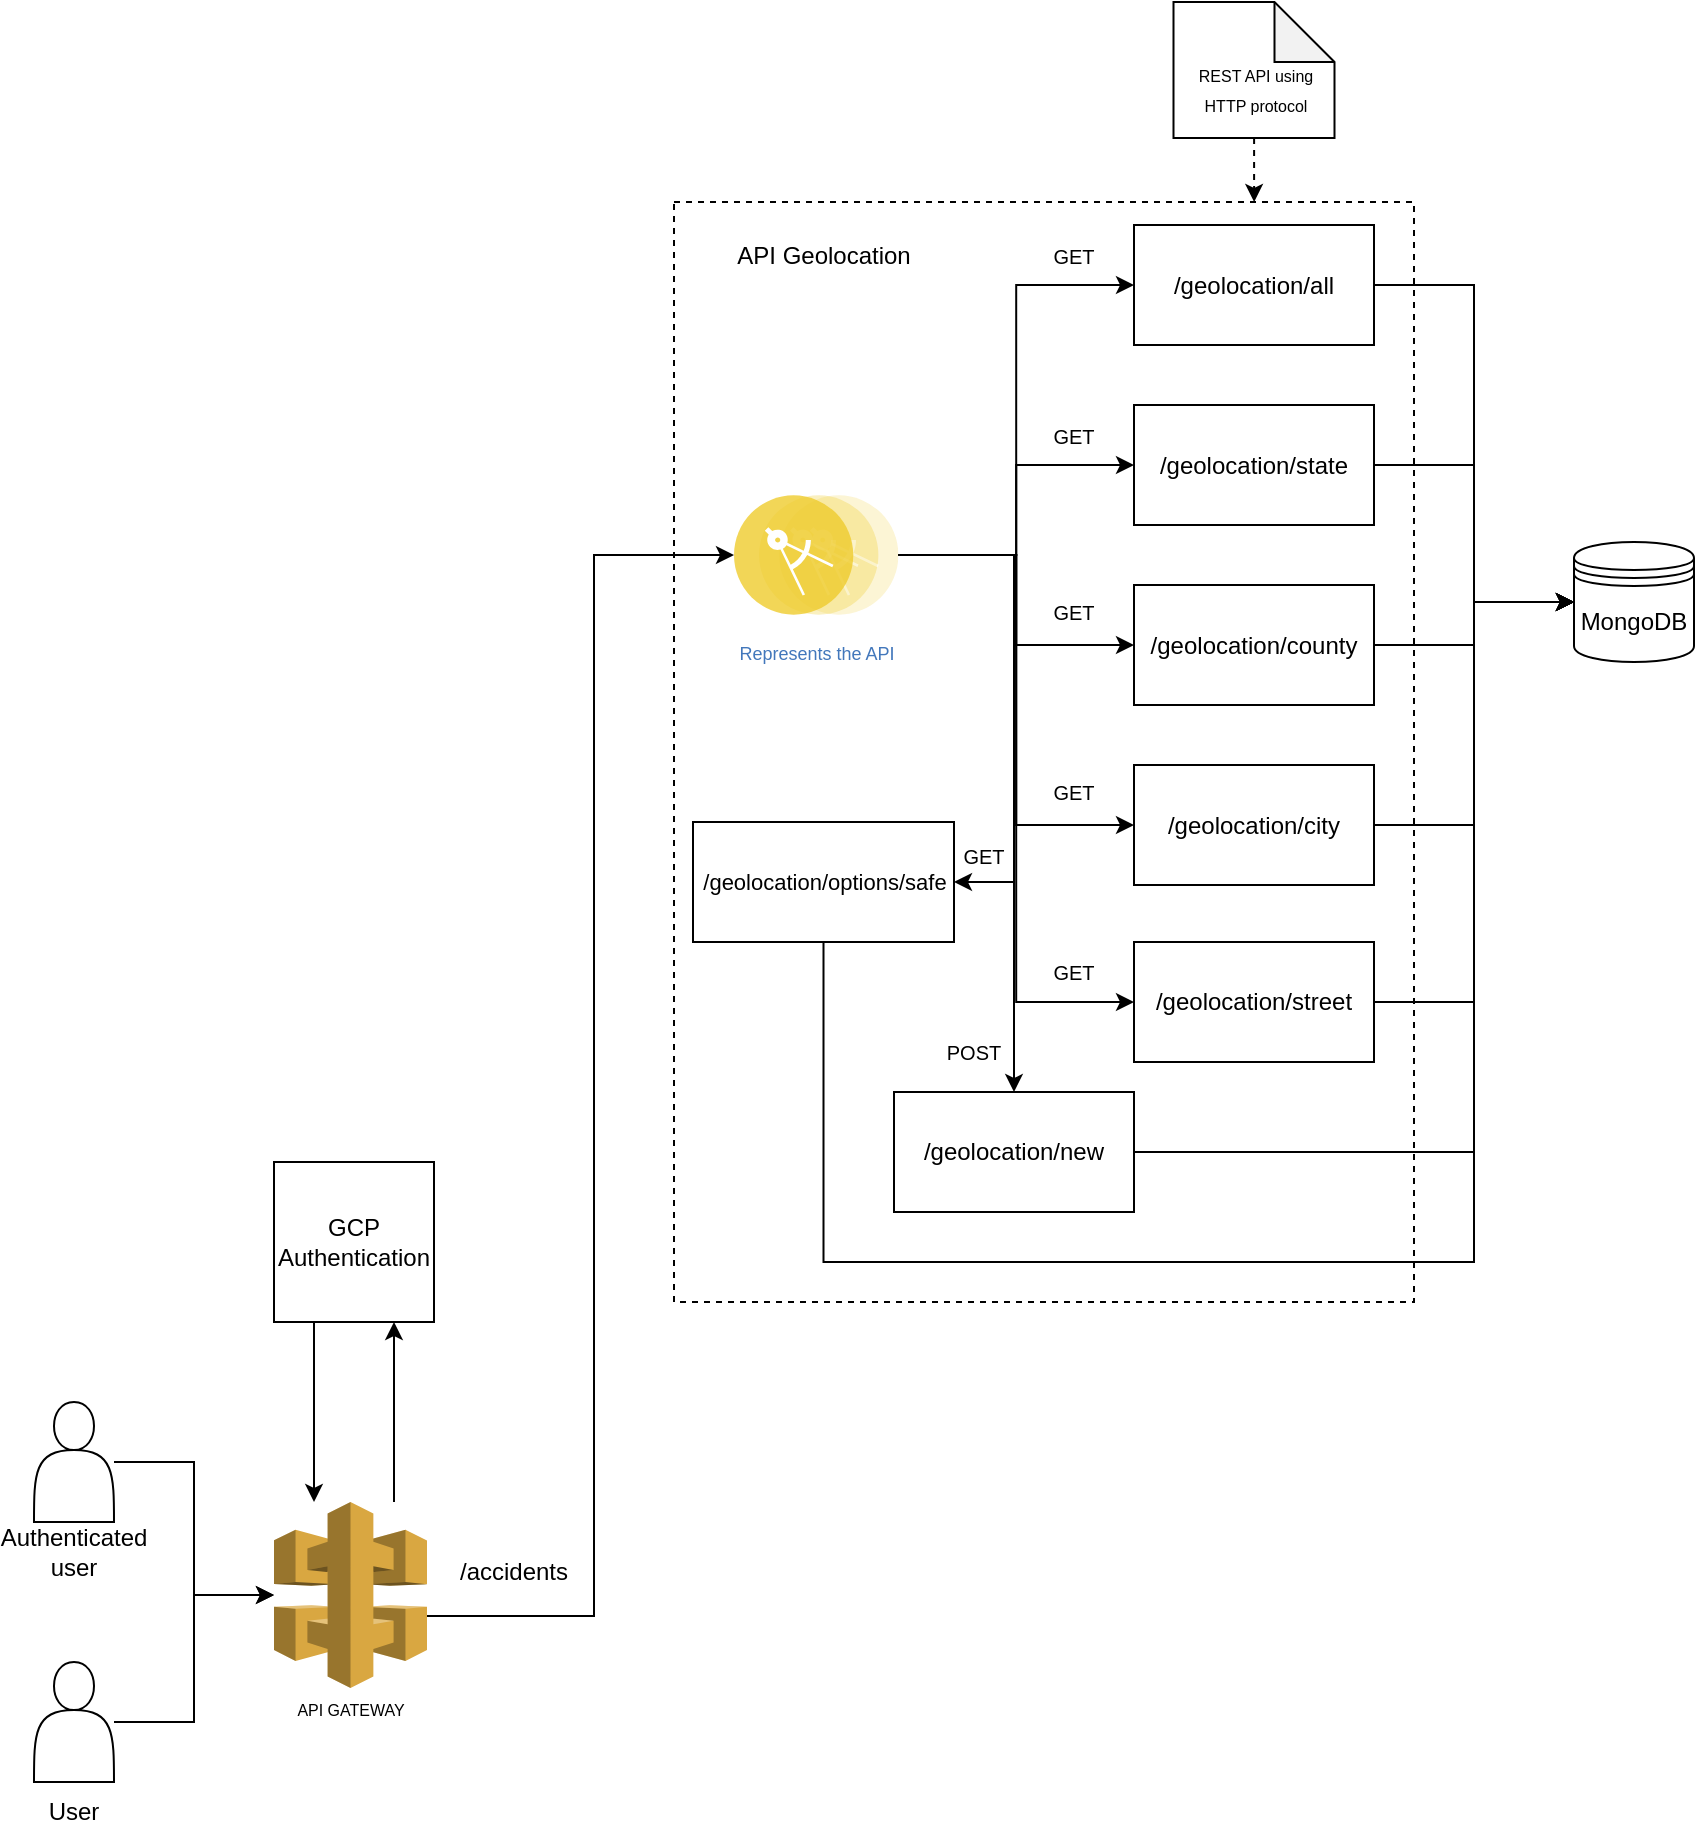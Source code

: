<mxfile version="24.0.7" type="device">
  <diagram name="Página-1" id="dq1xakRD7ttr09BkGP3M">
    <mxGraphModel dx="1393" dy="759" grid="1" gridSize="10" guides="1" tooltips="1" connect="1" arrows="1" fold="1" page="1" pageScale="1" pageWidth="827" pageHeight="1169" background="#ffffff" math="0" shadow="0">
      <root>
        <mxCell id="0" />
        <mxCell id="1" parent="0" />
        <mxCell id="TRFeiSnQKvJKGTWT5odH-4" style="edgeStyle=orthogonalEdgeStyle;rounded=0;orthogonalLoop=1;jettySize=auto;html=1;" edge="1" parent="1" source="TRFeiSnQKvJKGTWT5odH-2" target="TRFeiSnQKvJKGTWT5odH-3">
          <mxGeometry relative="1" as="geometry" />
        </mxCell>
        <mxCell id="TRFeiSnQKvJKGTWT5odH-2" value="" style="shape=actor;whiteSpace=wrap;html=1;" vertex="1" parent="1">
          <mxGeometry x="80" y="710" width="40" height="60" as="geometry" />
        </mxCell>
        <mxCell id="TRFeiSnQKvJKGTWT5odH-20" value="" style="rounded=0;whiteSpace=wrap;html=1;dashed=1;fillColor=none;" vertex="1" parent="1">
          <mxGeometry x="400" y="110" width="370" height="550" as="geometry" />
        </mxCell>
        <mxCell id="TRFeiSnQKvJKGTWT5odH-56" style="edgeStyle=orthogonalEdgeStyle;rounded=0;orthogonalLoop=1;jettySize=auto;html=1;entryX=0.75;entryY=1;entryDx=0;entryDy=0;" edge="1" parent="1" source="TRFeiSnQKvJKGTWT5odH-3" target="TRFeiSnQKvJKGTWT5odH-43">
          <mxGeometry relative="1" as="geometry">
            <Array as="points">
              <mxPoint x="260" y="740" />
              <mxPoint x="260" y="740" />
            </Array>
          </mxGeometry>
        </mxCell>
        <mxCell id="TRFeiSnQKvJKGTWT5odH-3" value="API GATEWAY" style="outlineConnect=0;dashed=0;verticalLabelPosition=bottom;verticalAlign=top;align=center;html=1;shape=mxgraph.aws3.api_gateway;fillColor=#D9A741;gradientColor=none;fontSize=8;" vertex="1" parent="1">
          <mxGeometry x="200" y="760" width="76.5" height="93" as="geometry" />
        </mxCell>
        <mxCell id="TRFeiSnQKvJKGTWT5odH-6" style="edgeStyle=orthogonalEdgeStyle;rounded=0;orthogonalLoop=1;jettySize=auto;html=1;entryX=0;entryY=0.5;entryDx=0;entryDy=0;" edge="1" parent="1" source="TRFeiSnQKvJKGTWT5odH-3" target="TRFeiSnQKvJKGTWT5odH-11">
          <mxGeometry relative="1" as="geometry">
            <mxPoint x="413" y="286.5" as="targetPoint" />
            <Array as="points">
              <mxPoint x="360" y="817" />
              <mxPoint x="360" y="287" />
            </Array>
          </mxGeometry>
        </mxCell>
        <mxCell id="TRFeiSnQKvJKGTWT5odH-16" style="edgeStyle=orthogonalEdgeStyle;rounded=0;orthogonalLoop=1;jettySize=auto;html=1;entryX=0;entryY=0.5;entryDx=0;entryDy=0;" edge="1" parent="1" source="TRFeiSnQKvJKGTWT5odH-11" target="TRFeiSnQKvJKGTWT5odH-15">
          <mxGeometry relative="1" as="geometry" />
        </mxCell>
        <mxCell id="TRFeiSnQKvJKGTWT5odH-17" style="edgeStyle=orthogonalEdgeStyle;rounded=0;orthogonalLoop=1;jettySize=auto;html=1;entryX=0;entryY=0.5;entryDx=0;entryDy=0;" edge="1" parent="1" source="TRFeiSnQKvJKGTWT5odH-11" target="TRFeiSnQKvJKGTWT5odH-12">
          <mxGeometry relative="1" as="geometry" />
        </mxCell>
        <mxCell id="TRFeiSnQKvJKGTWT5odH-18" style="edgeStyle=orthogonalEdgeStyle;rounded=0;orthogonalLoop=1;jettySize=auto;html=1;entryX=0;entryY=0.5;entryDx=0;entryDy=0;" edge="1" parent="1" source="TRFeiSnQKvJKGTWT5odH-11" target="TRFeiSnQKvJKGTWT5odH-14">
          <mxGeometry relative="1" as="geometry" />
        </mxCell>
        <mxCell id="TRFeiSnQKvJKGTWT5odH-19" style="edgeStyle=orthogonalEdgeStyle;rounded=0;orthogonalLoop=1;jettySize=auto;html=1;entryX=0;entryY=0.5;entryDx=0;entryDy=0;" edge="1" parent="1" source="TRFeiSnQKvJKGTWT5odH-11" target="TRFeiSnQKvJKGTWT5odH-13">
          <mxGeometry relative="1" as="geometry" />
        </mxCell>
        <mxCell id="TRFeiSnQKvJKGTWT5odH-26" style="edgeStyle=orthogonalEdgeStyle;rounded=0;orthogonalLoop=1;jettySize=auto;html=1;entryX=0;entryY=0.5;entryDx=0;entryDy=0;" edge="1" parent="1" source="TRFeiSnQKvJKGTWT5odH-11" target="TRFeiSnQKvJKGTWT5odH-23">
          <mxGeometry relative="1" as="geometry" />
        </mxCell>
        <mxCell id="TRFeiSnQKvJKGTWT5odH-27" style="edgeStyle=orthogonalEdgeStyle;rounded=0;orthogonalLoop=1;jettySize=auto;html=1;" edge="1" parent="1" source="TRFeiSnQKvJKGTWT5odH-11" target="TRFeiSnQKvJKGTWT5odH-24">
          <mxGeometry relative="1" as="geometry">
            <Array as="points">
              <mxPoint x="570" y="287" />
            </Array>
          </mxGeometry>
        </mxCell>
        <mxCell id="TRFeiSnQKvJKGTWT5odH-28" style="edgeStyle=orthogonalEdgeStyle;rounded=0;orthogonalLoop=1;jettySize=auto;html=1;entryX=1;entryY=0.5;entryDx=0;entryDy=0;" edge="1" parent="1" source="TRFeiSnQKvJKGTWT5odH-11" target="TRFeiSnQKvJKGTWT5odH-25">
          <mxGeometry relative="1" as="geometry">
            <Array as="points">
              <mxPoint x="570" y="287" />
              <mxPoint x="570" y="450" />
            </Array>
          </mxGeometry>
        </mxCell>
        <mxCell id="TRFeiSnQKvJKGTWT5odH-11" value="&lt;p style=&quot;text-align: justify; line-height: 0%; font-size: 9px;&quot;&gt;Represents the API&lt;/p&gt;" style="image;aspect=fixed;perimeter=ellipsePerimeter;html=1;align=center;shadow=0;dashed=0;fontColor=#4277BB;labelBackgroundColor=default;fontSize=12;spacingTop=3;image=img/lib/ibm/applications/microservice.svg;" vertex="1" parent="1">
          <mxGeometry x="430" y="256.5" width="82.2" height="60" as="geometry" />
        </mxCell>
        <mxCell id="TRFeiSnQKvJKGTWT5odH-49" style="edgeStyle=orthogonalEdgeStyle;rounded=0;orthogonalLoop=1;jettySize=auto;html=1;entryX=0;entryY=0.5;entryDx=0;entryDy=0;" edge="1" parent="1" source="TRFeiSnQKvJKGTWT5odH-12" target="TRFeiSnQKvJKGTWT5odH-46">
          <mxGeometry relative="1" as="geometry" />
        </mxCell>
        <mxCell id="TRFeiSnQKvJKGTWT5odH-12" value="/geolocation/all" style="rounded=0;whiteSpace=wrap;html=1;fontSize=12;" vertex="1" parent="1">
          <mxGeometry x="630" y="121.5" width="120" height="60" as="geometry" />
        </mxCell>
        <mxCell id="TRFeiSnQKvJKGTWT5odH-51" style="edgeStyle=orthogonalEdgeStyle;rounded=0;orthogonalLoop=1;jettySize=auto;html=1;entryX=0;entryY=0.5;entryDx=0;entryDy=0;" edge="1" parent="1" source="TRFeiSnQKvJKGTWT5odH-13" target="TRFeiSnQKvJKGTWT5odH-46">
          <mxGeometry relative="1" as="geometry" />
        </mxCell>
        <mxCell id="TRFeiSnQKvJKGTWT5odH-13" value="/geolocation/city" style="rounded=0;whiteSpace=wrap;html=1;fontSize=12;" vertex="1" parent="1">
          <mxGeometry x="630" y="391.5" width="120" height="60" as="geometry" />
        </mxCell>
        <mxCell id="TRFeiSnQKvJKGTWT5odH-50" style="edgeStyle=orthogonalEdgeStyle;rounded=0;orthogonalLoop=1;jettySize=auto;html=1;entryX=0;entryY=0.5;entryDx=0;entryDy=0;" edge="1" parent="1" source="TRFeiSnQKvJKGTWT5odH-14" target="TRFeiSnQKvJKGTWT5odH-46">
          <mxGeometry relative="1" as="geometry" />
        </mxCell>
        <mxCell id="TRFeiSnQKvJKGTWT5odH-14" value="/geolocation/county" style="rounded=0;whiteSpace=wrap;html=1;fontSize=12;" vertex="1" parent="1">
          <mxGeometry x="630" y="301.5" width="120" height="60" as="geometry" />
        </mxCell>
        <mxCell id="TRFeiSnQKvJKGTWT5odH-48" style="edgeStyle=orthogonalEdgeStyle;rounded=0;orthogonalLoop=1;jettySize=auto;html=1;entryX=0;entryY=0.5;entryDx=0;entryDy=0;" edge="1" parent="1" source="TRFeiSnQKvJKGTWT5odH-15" target="TRFeiSnQKvJKGTWT5odH-46">
          <mxGeometry relative="1" as="geometry" />
        </mxCell>
        <mxCell id="TRFeiSnQKvJKGTWT5odH-15" value="/geolocation/state" style="rounded=0;whiteSpace=wrap;html=1;fontSize=12;" vertex="1" parent="1">
          <mxGeometry x="630" y="211.5" width="120" height="60" as="geometry" />
        </mxCell>
        <mxCell id="TRFeiSnQKvJKGTWT5odH-21" value="API Geolocation" style="text;html=1;align=center;verticalAlign=middle;whiteSpace=wrap;rounded=0;" vertex="1" parent="1">
          <mxGeometry x="430" y="121.5" width="90" height="30" as="geometry" />
        </mxCell>
        <mxCell id="TRFeiSnQKvJKGTWT5odH-52" style="edgeStyle=orthogonalEdgeStyle;rounded=0;orthogonalLoop=1;jettySize=auto;html=1;entryX=0;entryY=0.5;entryDx=0;entryDy=0;" edge="1" parent="1" source="TRFeiSnQKvJKGTWT5odH-23" target="TRFeiSnQKvJKGTWT5odH-46">
          <mxGeometry relative="1" as="geometry" />
        </mxCell>
        <mxCell id="TRFeiSnQKvJKGTWT5odH-23" value="/geolocation/street" style="rounded=0;whiteSpace=wrap;html=1;fontSize=12;" vertex="1" parent="1">
          <mxGeometry x="630" y="480" width="120" height="60" as="geometry" />
        </mxCell>
        <mxCell id="TRFeiSnQKvJKGTWT5odH-53" style="edgeStyle=orthogonalEdgeStyle;rounded=0;orthogonalLoop=1;jettySize=auto;html=1;entryX=0;entryY=0.5;entryDx=0;entryDy=0;" edge="1" parent="1" source="TRFeiSnQKvJKGTWT5odH-24" target="TRFeiSnQKvJKGTWT5odH-46">
          <mxGeometry relative="1" as="geometry">
            <Array as="points">
              <mxPoint x="800" y="585" />
              <mxPoint x="800" y="310" />
            </Array>
          </mxGeometry>
        </mxCell>
        <mxCell id="TRFeiSnQKvJKGTWT5odH-24" value="/geolocation/new" style="rounded=0;whiteSpace=wrap;html=1;fontSize=12;" vertex="1" parent="1">
          <mxGeometry x="510" y="555" width="120" height="60" as="geometry" />
        </mxCell>
        <mxCell id="TRFeiSnQKvJKGTWT5odH-54" style="edgeStyle=orthogonalEdgeStyle;rounded=0;orthogonalLoop=1;jettySize=auto;html=1;entryX=0;entryY=0.5;entryDx=0;entryDy=0;" edge="1" parent="1" source="TRFeiSnQKvJKGTWT5odH-25" target="TRFeiSnQKvJKGTWT5odH-46">
          <mxGeometry relative="1" as="geometry">
            <Array as="points">
              <mxPoint x="475" y="640" />
              <mxPoint x="800" y="640" />
              <mxPoint x="800" y="310" />
            </Array>
          </mxGeometry>
        </mxCell>
        <mxCell id="TRFeiSnQKvJKGTWT5odH-25" value="/geolocation/options/safe" style="rounded=0;whiteSpace=wrap;html=1;fontSize=11;" vertex="1" parent="1">
          <mxGeometry x="409.5" y="420" width="130.5" height="60" as="geometry" />
        </mxCell>
        <mxCell id="TRFeiSnQKvJKGTWT5odH-29" value="GET" style="text;html=1;align=center;verticalAlign=middle;whiteSpace=wrap;rounded=0;fontSize=10;" vertex="1" parent="1">
          <mxGeometry x="570" y="300" width="60" height="30" as="geometry" />
        </mxCell>
        <mxCell id="TRFeiSnQKvJKGTWT5odH-30" value="GET" style="text;html=1;align=center;verticalAlign=middle;whiteSpace=wrap;rounded=0;fontSize=10;" vertex="1" parent="1">
          <mxGeometry x="570" y="121.5" width="60" height="30" as="geometry" />
        </mxCell>
        <mxCell id="TRFeiSnQKvJKGTWT5odH-31" value="GET" style="text;html=1;align=center;verticalAlign=middle;whiteSpace=wrap;rounded=0;fontSize=10;" vertex="1" parent="1">
          <mxGeometry x="570" y="211.5" width="60" height="30" as="geometry" />
        </mxCell>
        <mxCell id="TRFeiSnQKvJKGTWT5odH-32" value="GET" style="text;html=1;align=center;verticalAlign=middle;whiteSpace=wrap;rounded=0;fontSize=10;" vertex="1" parent="1">
          <mxGeometry x="570" y="480" width="60" height="30" as="geometry" />
        </mxCell>
        <mxCell id="TRFeiSnQKvJKGTWT5odH-33" value="GET" style="text;html=1;align=center;verticalAlign=middle;whiteSpace=wrap;rounded=0;fontSize=10;" vertex="1" parent="1">
          <mxGeometry x="570" y="390" width="60" height="30" as="geometry" />
        </mxCell>
        <mxCell id="TRFeiSnQKvJKGTWT5odH-34" value="GET" style="text;html=1;align=center;verticalAlign=middle;whiteSpace=wrap;rounded=0;fontSize=10;" vertex="1" parent="1">
          <mxGeometry x="530" y="421.5" width="50" height="30" as="geometry" />
        </mxCell>
        <mxCell id="TRFeiSnQKvJKGTWT5odH-36" value="POST" style="text;html=1;align=center;verticalAlign=middle;whiteSpace=wrap;rounded=0;fontSize=10;" vertex="1" parent="1">
          <mxGeometry x="520" y="520" width="60" height="30" as="geometry" />
        </mxCell>
        <mxCell id="TRFeiSnQKvJKGTWT5odH-37" value="&lt;font style=&quot;font-size: 8px;&quot;&gt;REST API using HTTP protocol&lt;/font&gt;" style="shape=note;whiteSpace=wrap;html=1;backgroundOutline=1;darkOpacity=0.05;spacing=13;spacingBottom=-17;spacingRight=-1;" vertex="1" parent="1">
          <mxGeometry x="649.75" y="10" width="80.5" height="68" as="geometry" />
        </mxCell>
        <mxCell id="TRFeiSnQKvJKGTWT5odH-38" style="edgeStyle=orthogonalEdgeStyle;rounded=0;orthogonalLoop=1;jettySize=auto;html=1;entryX=0.784;entryY=0;entryDx=0;entryDy=0;entryPerimeter=0;dashed=1;" edge="1" parent="1" source="TRFeiSnQKvJKGTWT5odH-37" target="TRFeiSnQKvJKGTWT5odH-20">
          <mxGeometry relative="1" as="geometry" />
        </mxCell>
        <mxCell id="TRFeiSnQKvJKGTWT5odH-40" style="edgeStyle=orthogonalEdgeStyle;rounded=0;orthogonalLoop=1;jettySize=auto;html=1;" edge="1" parent="1" source="TRFeiSnQKvJKGTWT5odH-39" target="TRFeiSnQKvJKGTWT5odH-3">
          <mxGeometry relative="1" as="geometry" />
        </mxCell>
        <mxCell id="TRFeiSnQKvJKGTWT5odH-39" value="" style="shape=actor;whiteSpace=wrap;html=1;" vertex="1" parent="1">
          <mxGeometry x="80" y="840" width="40" height="60" as="geometry" />
        </mxCell>
        <mxCell id="TRFeiSnQKvJKGTWT5odH-41" value="Authenticated user" style="text;html=1;align=center;verticalAlign=middle;whiteSpace=wrap;rounded=0;" vertex="1" parent="1">
          <mxGeometry x="70" y="770" width="60" height="30" as="geometry" />
        </mxCell>
        <mxCell id="TRFeiSnQKvJKGTWT5odH-42" value="User" style="text;html=1;align=center;verticalAlign=middle;whiteSpace=wrap;rounded=0;" vertex="1" parent="1">
          <mxGeometry x="70" y="900" width="60" height="30" as="geometry" />
        </mxCell>
        <mxCell id="TRFeiSnQKvJKGTWT5odH-57" style="edgeStyle=orthogonalEdgeStyle;rounded=0;orthogonalLoop=1;jettySize=auto;html=1;" edge="1" parent="1">
          <mxGeometry relative="1" as="geometry">
            <mxPoint x="230.004" y="670.0" as="sourcePoint" />
            <mxPoint x="220.004" y="760.0" as="targetPoint" />
            <Array as="points">
              <mxPoint x="220" y="670" />
            </Array>
          </mxGeometry>
        </mxCell>
        <mxCell id="TRFeiSnQKvJKGTWT5odH-43" value="GCP Authentication" style="whiteSpace=wrap;html=1;aspect=fixed;" vertex="1" parent="1">
          <mxGeometry x="200" y="590" width="80" height="80" as="geometry" />
        </mxCell>
        <mxCell id="TRFeiSnQKvJKGTWT5odH-46" value="MongoDB" style="shape=datastore;whiteSpace=wrap;html=1;" vertex="1" parent="1">
          <mxGeometry x="850" y="280" width="60" height="60" as="geometry" />
        </mxCell>
        <mxCell id="TRFeiSnQKvJKGTWT5odH-58" value="/accidents" style="text;html=1;align=center;verticalAlign=middle;whiteSpace=wrap;rounded=0;" vertex="1" parent="1">
          <mxGeometry x="290" y="780" width="60" height="30" as="geometry" />
        </mxCell>
      </root>
    </mxGraphModel>
  </diagram>
</mxfile>
